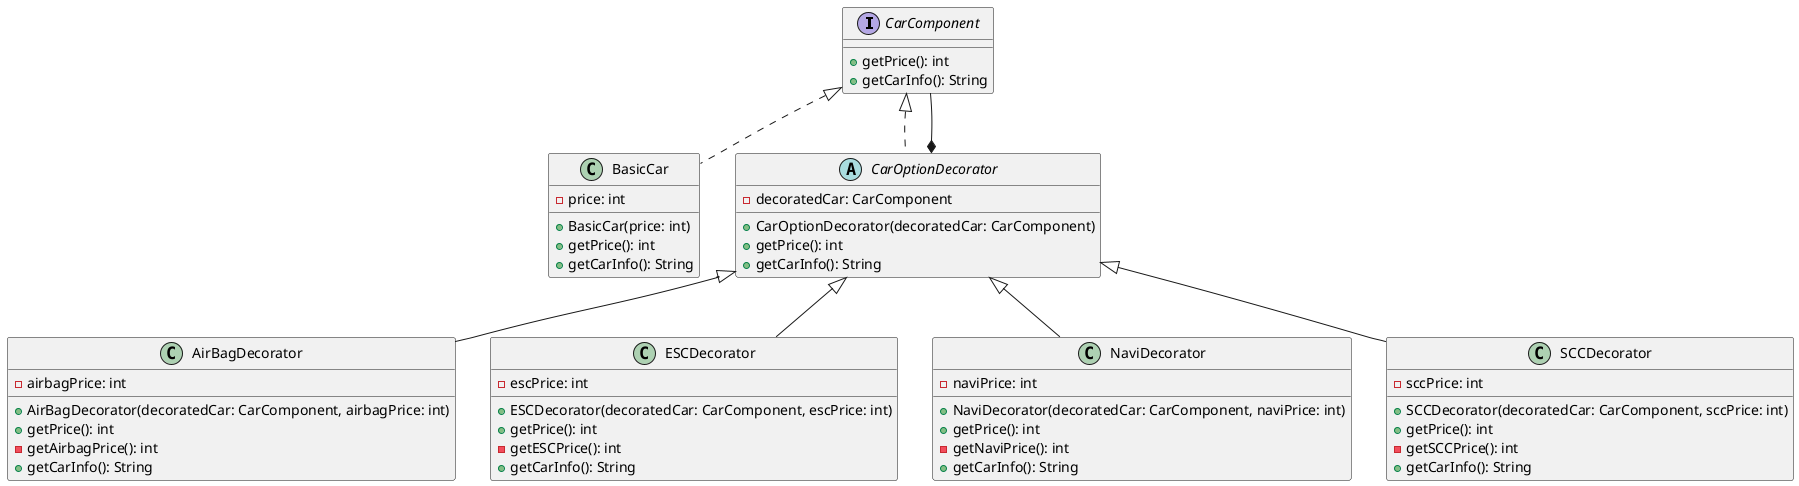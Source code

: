 @startuml
interface CarComponent {
  +getPrice(): int
  +getCarInfo(): String
}

class BasicCar {
  -price: int

  +BasicCar(price: int)
  +getPrice(): int
  +getCarInfo(): String
}

abstract class CarOptionDecorator {
  -decoratedCar: CarComponent

  +CarOptionDecorator(decoratedCar: CarComponent)
  +getPrice(): int
  +getCarInfo(): String
}

class AirBagDecorator {
  -airbagPrice: int

  +AirBagDecorator(decoratedCar: CarComponent, airbagPrice: int)
  +getPrice(): int
  -getAirbagPrice(): int
  +getCarInfo(): String
}

class ESCDecorator {
  -escPrice: int

  +ESCDecorator(decoratedCar: CarComponent, escPrice: int)
  +getPrice(): int
  -getESCPrice(): int
  +getCarInfo(): String
}

class NaviDecorator {
  -naviPrice: int

  +NaviDecorator(decoratedCar: CarComponent, naviPrice: int)
  +getPrice(): int
  -getNaviPrice(): int
  +getCarInfo(): String
}

class SCCDecorator {
  -sccPrice: int

  +SCCDecorator(decoratedCar: CarComponent, sccPrice: int)
  +getPrice(): int
  -getSCCPrice(): int
  +getCarInfo(): String
}

CarComponent <|.. BasicCar
CarComponent <|.. CarOptionDecorator
CarComponent --* CarOptionDecorator
CarOptionDecorator <|-- AirBagDecorator
CarOptionDecorator <|-- ESCDecorator
CarOptionDecorator <|-- NaviDecorator
CarOptionDecorator <|-- SCCDecorator
@enduml